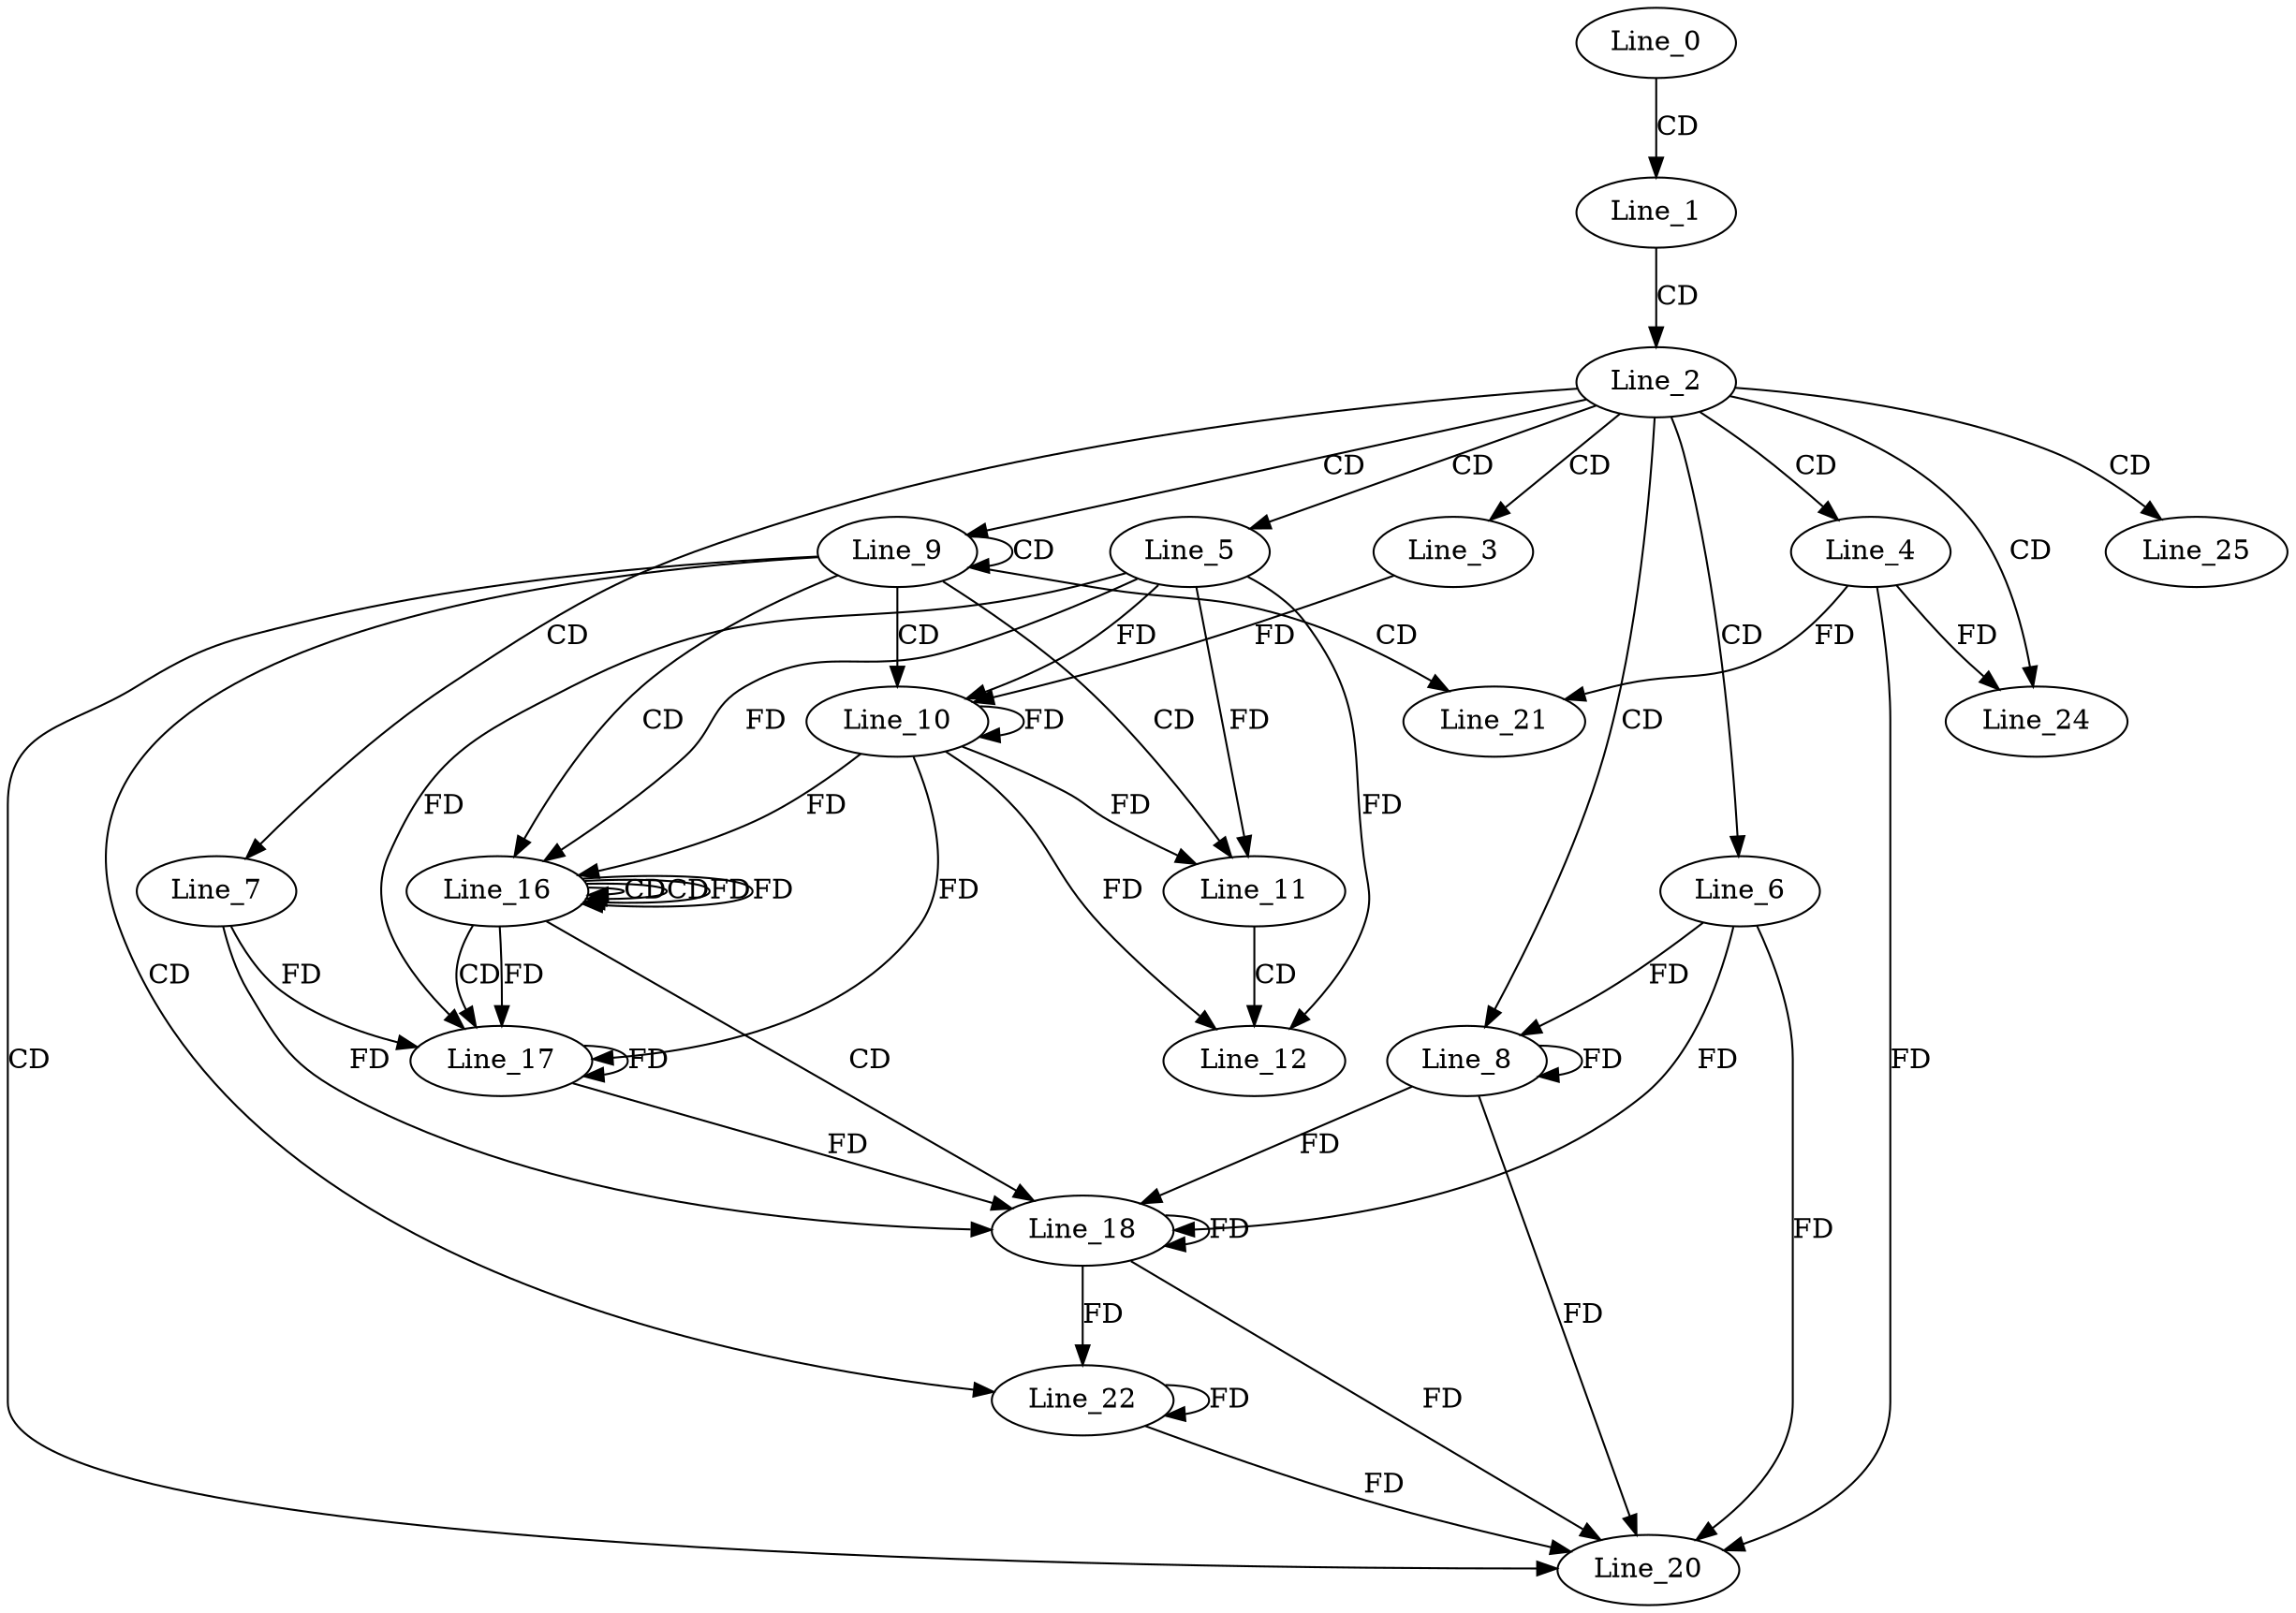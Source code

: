 digraph G {
  Line_0;
  Line_1;
  Line_2;
  Line_3;
  Line_4;
  Line_5;
  Line_6;
  Line_7;
  Line_8;
  Line_9;
  Line_10;
  Line_10;
  Line_11;
  Line_11;
  Line_12;
  Line_12;
  Line_16;
  Line_16;
  Line_16;
  Line_16;
  Line_17;
  Line_17;
  Line_18;
  Line_18;
  Line_18;
  Line_20;
  Line_21;
  Line_22;
  Line_24;
  Line_24;
  Line_25;
  Line_0 -> Line_1 [ label="CD" ];
  Line_1 -> Line_2 [ label="CD" ];
  Line_2 -> Line_3 [ label="CD" ];
  Line_2 -> Line_4 [ label="CD" ];
  Line_2 -> Line_5 [ label="CD" ];
  Line_2 -> Line_6 [ label="CD" ];
  Line_2 -> Line_7 [ label="CD" ];
  Line_2 -> Line_8 [ label="CD" ];
  Line_6 -> Line_8 [ label="FD" ];
  Line_8 -> Line_8 [ label="FD" ];
  Line_2 -> Line_9 [ label="CD" ];
  Line_9 -> Line_9 [ label="CD" ];
  Line_9 -> Line_10 [ label="CD" ];
  Line_10 -> Line_10 [ label="FD" ];
  Line_5 -> Line_10 [ label="FD" ];
  Line_3 -> Line_10 [ label="FD" ];
  Line_9 -> Line_11 [ label="CD" ];
  Line_10 -> Line_11 [ label="FD" ];
  Line_5 -> Line_11 [ label="FD" ];
  Line_11 -> Line_12 [ label="CD" ];
  Line_10 -> Line_12 [ label="FD" ];
  Line_5 -> Line_12 [ label="FD" ];
  Line_9 -> Line_16 [ label="CD" ];
  Line_16 -> Line_16 [ label="CD" ];
  Line_16 -> Line_16 [ label="CD" ];
  Line_10 -> Line_16 [ label="FD" ];
  Line_5 -> Line_16 [ label="FD" ];
  Line_16 -> Line_16 [ label="FD" ];
  Line_16 -> Line_17 [ label="CD" ];
  Line_17 -> Line_17 [ label="FD" ];
  Line_7 -> Line_17 [ label="FD" ];
  Line_10 -> Line_17 [ label="FD" ];
  Line_5 -> Line_17 [ label="FD" ];
  Line_16 -> Line_17 [ label="FD" ];
  Line_16 -> Line_18 [ label="CD" ];
  Line_18 -> Line_18 [ label="FD" ];
  Line_6 -> Line_18 [ label="FD" ];
  Line_8 -> Line_18 [ label="FD" ];
  Line_17 -> Line_18 [ label="FD" ];
  Line_7 -> Line_18 [ label="FD" ];
  Line_9 -> Line_20 [ label="CD" ];
  Line_4 -> Line_20 [ label="FD" ];
  Line_18 -> Line_20 [ label="FD" ];
  Line_6 -> Line_20 [ label="FD" ];
  Line_8 -> Line_20 [ label="FD" ];
  Line_9 -> Line_21 [ label="CD" ];
  Line_4 -> Line_21 [ label="FD" ];
  Line_9 -> Line_22 [ label="CD" ];
  Line_18 -> Line_22 [ label="FD" ];
  Line_22 -> Line_22 [ label="FD" ];
  Line_2 -> Line_24 [ label="CD" ];
  Line_4 -> Line_24 [ label="FD" ];
  Line_2 -> Line_25 [ label="CD" ];
  Line_22 -> Line_20 [ label="FD" ];
  Line_16 -> Line_16 [ label="FD" ];
}
